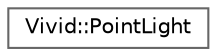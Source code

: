 digraph "Graphical Class Hierarchy"
{
 // LATEX_PDF_SIZE
  bgcolor="transparent";
  edge [fontname=Helvetica,fontsize=10,labelfontname=Helvetica,labelfontsize=10];
  node [fontname=Helvetica,fontsize=10,shape=box,height=0.2,width=0.4];
  rankdir="LR";
  Node0 [label="Vivid::PointLight",height=0.2,width=0.4,color="grey40", fillcolor="white", style="filled",URL="$class_vivid_1_1_point_light.html",tooltip=" "];
}
